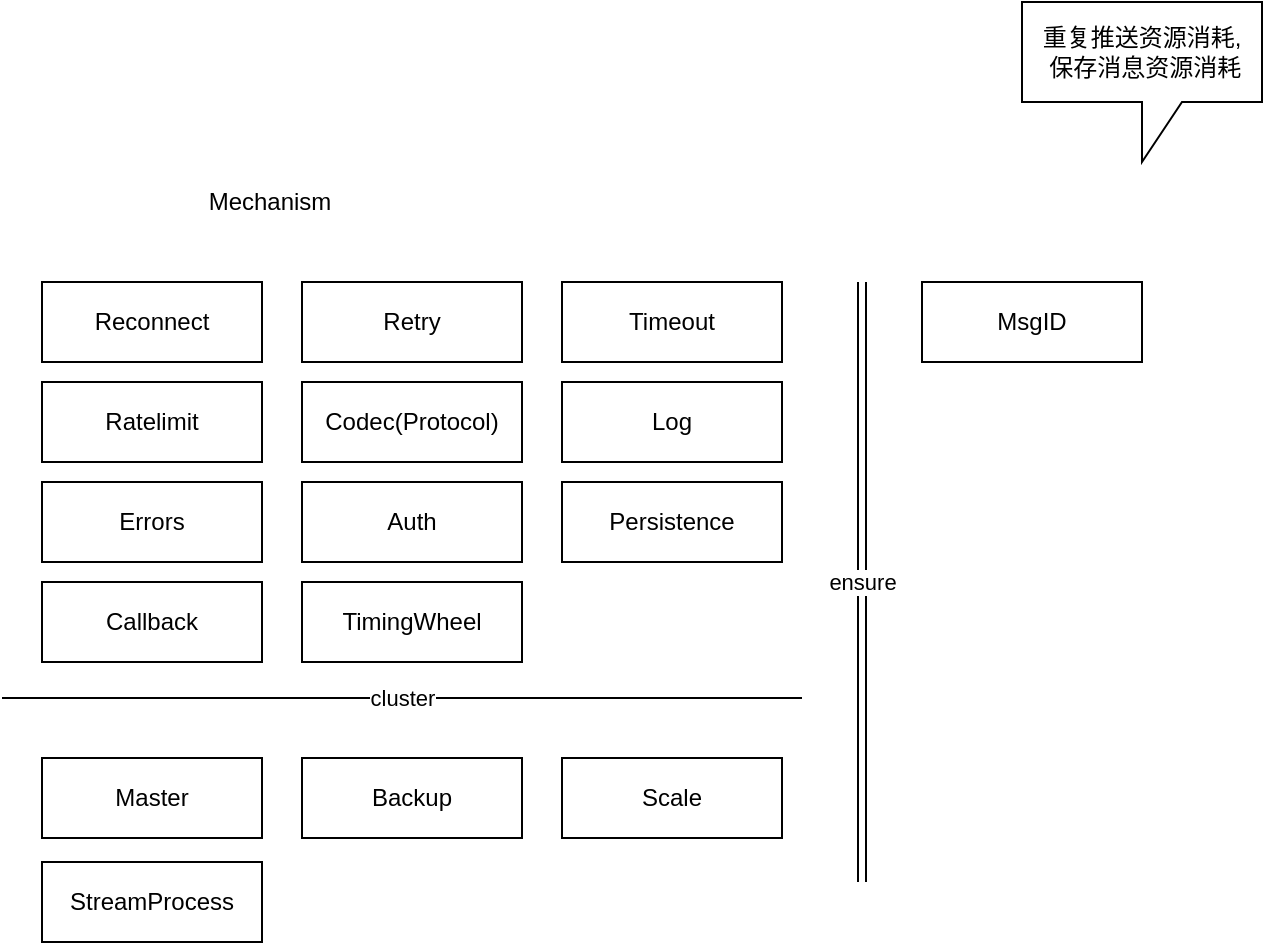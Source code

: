 <mxfile version="12.9.14" type="github">
  <diagram id="auQ-xZPgcsfXKyRMp1jr" name="第 1 页">
    <mxGraphModel dx="744" dy="591" grid="1" gridSize="10" guides="1" tooltips="1" connect="1" arrows="1" fold="1" page="1" pageScale="1" pageWidth="827" pageHeight="1169" math="0" shadow="0">
      <root>
        <mxCell id="0" />
        <mxCell id="1" parent="0" />
        <mxCell id="wsR6Gxox6wflihYimQEe-2" value="Reconnect" style="rounded=0;whiteSpace=wrap;html=1;" parent="1" vertex="1">
          <mxGeometry x="60" y="280" width="110" height="40" as="geometry" />
        </mxCell>
        <mxCell id="wsR6Gxox6wflihYimQEe-3" value="Mechanism" style="text;html=1;strokeColor=none;fillColor=none;align=center;verticalAlign=middle;whiteSpace=wrap;rounded=0;" parent="1" vertex="1">
          <mxGeometry x="154" y="230" width="40" height="20" as="geometry" />
        </mxCell>
        <mxCell id="wsR6Gxox6wflihYimQEe-5" value="Retry" style="rounded=0;whiteSpace=wrap;html=1;" parent="1" vertex="1">
          <mxGeometry x="190" y="280" width="110" height="40" as="geometry" />
        </mxCell>
        <mxCell id="wsR6Gxox6wflihYimQEe-6" value="Ratelimit" style="rounded=0;whiteSpace=wrap;html=1;" parent="1" vertex="1">
          <mxGeometry x="60" y="330" width="110" height="40" as="geometry" />
        </mxCell>
        <mxCell id="wsR6Gxox6wflihYimQEe-8" value="Codec(Protocol)" style="rounded=0;whiteSpace=wrap;html=1;" parent="1" vertex="1">
          <mxGeometry x="190" y="330" width="110" height="40" as="geometry" />
        </mxCell>
        <mxCell id="wsR6Gxox6wflihYimQEe-9" value="Errors" style="rounded=0;whiteSpace=wrap;html=1;" parent="1" vertex="1">
          <mxGeometry x="60" y="380" width="110" height="40" as="geometry" />
        </mxCell>
        <mxCell id="wsR6Gxox6wflihYimQEe-10" value="Auth" style="rounded=0;whiteSpace=wrap;html=1;" parent="1" vertex="1">
          <mxGeometry x="190" y="380" width="110" height="40" as="geometry" />
        </mxCell>
        <mxCell id="wsR6Gxox6wflihYimQEe-12" value="Timeout" style="rounded=0;whiteSpace=wrap;html=1;" parent="1" vertex="1">
          <mxGeometry x="320" y="280" width="110" height="40" as="geometry" />
        </mxCell>
        <mxCell id="wsR6Gxox6wflihYimQEe-13" value="cluster" style="endArrow=none;html=1;" parent="1" edge="1">
          <mxGeometry width="50" height="50" relative="1" as="geometry">
            <mxPoint x="40" y="488" as="sourcePoint" />
            <mxPoint x="440" y="488" as="targetPoint" />
          </mxGeometry>
        </mxCell>
        <mxCell id="wsR6Gxox6wflihYimQEe-14" value="Master" style="rounded=0;whiteSpace=wrap;html=1;" parent="1" vertex="1">
          <mxGeometry x="60" y="518" width="110" height="40" as="geometry" />
        </mxCell>
        <mxCell id="wsR6Gxox6wflihYimQEe-15" value="Backup" style="rounded=0;whiteSpace=wrap;html=1;" parent="1" vertex="1">
          <mxGeometry x="190" y="518" width="110" height="40" as="geometry" />
        </mxCell>
        <mxCell id="wsR6Gxox6wflihYimQEe-16" value="Log" style="rounded=0;whiteSpace=wrap;html=1;" parent="1" vertex="1">
          <mxGeometry x="320" y="330" width="110" height="40" as="geometry" />
        </mxCell>
        <mxCell id="wsR6Gxox6wflihYimQEe-17" value="Persistence" style="rounded=0;whiteSpace=wrap;html=1;" parent="1" vertex="1">
          <mxGeometry x="320" y="380" width="110" height="40" as="geometry" />
        </mxCell>
        <mxCell id="wsR6Gxox6wflihYimQEe-19" value="Callback" style="rounded=0;whiteSpace=wrap;html=1;" parent="1" vertex="1">
          <mxGeometry x="60" y="430" width="110" height="40" as="geometry" />
        </mxCell>
        <mxCell id="wsR6Gxox6wflihYimQEe-20" value="重复推送资源消耗,&lt;br&gt;&amp;nbsp;保存消息资源消耗" style="shape=callout;whiteSpace=wrap;html=1;perimeter=calloutPerimeter;" parent="1" vertex="1">
          <mxGeometry x="550" y="140" width="120" height="80" as="geometry" />
        </mxCell>
        <mxCell id="AmJx0hLOEgVv4BZ8C-zE-1" value="Scale" style="rounded=0;whiteSpace=wrap;html=1;" vertex="1" parent="1">
          <mxGeometry x="320" y="518" width="110" height="40" as="geometry" />
        </mxCell>
        <mxCell id="AmJx0hLOEgVv4BZ8C-zE-2" value="StreamProcess" style="rounded=0;whiteSpace=wrap;html=1;" vertex="1" parent="1">
          <mxGeometry x="60" y="570" width="110" height="40" as="geometry" />
        </mxCell>
        <mxCell id="AmJx0hLOEgVv4BZ8C-zE-4" value="ensure" style="shape=link;html=1;" edge="1" parent="1">
          <mxGeometry width="50" height="50" relative="1" as="geometry">
            <mxPoint x="470" y="580" as="sourcePoint" />
            <mxPoint x="470" y="280" as="targetPoint" />
            <Array as="points">
              <mxPoint x="470" y="440" />
            </Array>
          </mxGeometry>
        </mxCell>
        <mxCell id="AmJx0hLOEgVv4BZ8C-zE-5" value="MsgID" style="rounded=0;whiteSpace=wrap;html=1;" vertex="1" parent="1">
          <mxGeometry x="500" y="280" width="110" height="40" as="geometry" />
        </mxCell>
        <mxCell id="AmJx0hLOEgVv4BZ8C-zE-7" value="TimingWheel" style="rounded=0;whiteSpace=wrap;html=1;" vertex="1" parent="1">
          <mxGeometry x="190" y="430" width="110" height="40" as="geometry" />
        </mxCell>
      </root>
    </mxGraphModel>
  </diagram>
</mxfile>
